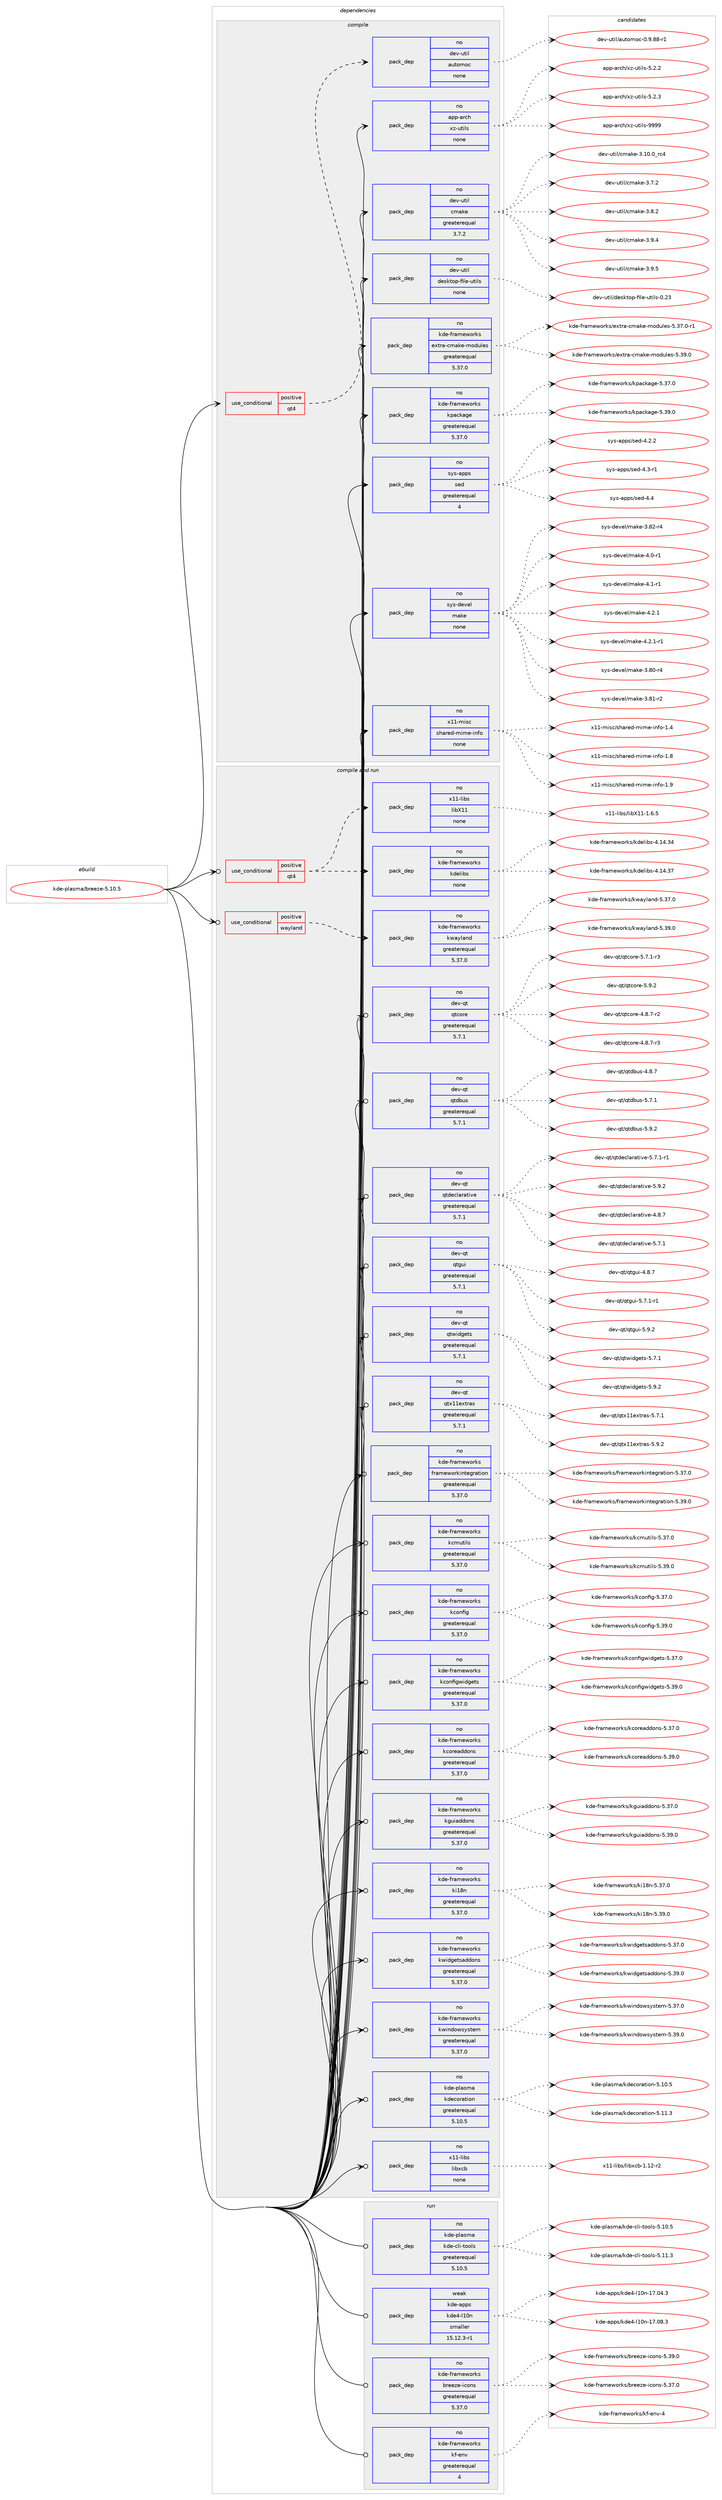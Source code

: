 digraph prolog {

# *************
# Graph options
# *************

newrank=true;
concentrate=true;
compound=true;
graph [rankdir=LR,fontname=Helvetica,fontsize=10,ranksep=1.5];#, ranksep=2.5, nodesep=0.2];
edge  [arrowhead=vee];
node  [fontname=Helvetica,fontsize=10];

# **********
# The ebuild
# **********

subgraph cluster_leftcol {
color=gray;
rank=same;
label=<<i>ebuild</i>>;
id [label="kde-plasma/breeze-5.10.5", color=red, width=4, href="../kde-plasma/breeze-5.10.5.svg"];
}

# ****************
# The dependencies
# ****************

subgraph cluster_midcol {
color=gray;
label=<<i>dependencies</i>>;
subgraph cluster_compile {
fillcolor="#eeeeee";
style=filled;
label=<<i>compile</i>>;
subgraph cond84422 {
dependency335679 [label=<<TABLE BORDER="0" CELLBORDER="1" CELLSPACING="0" CELLPADDING="4"><TR><TD ROWSPAN="3" CELLPADDING="10">use_conditional</TD></TR><TR><TD>positive</TD></TR><TR><TD>qt4</TD></TR></TABLE>>, shape=none, color=red];
subgraph pack246234 {
dependency335680 [label=<<TABLE BORDER="0" CELLBORDER="1" CELLSPACING="0" CELLPADDING="4" WIDTH="220"><TR><TD ROWSPAN="6" CELLPADDING="30">pack_dep</TD></TR><TR><TD WIDTH="110">no</TD></TR><TR><TD>dev-util</TD></TR><TR><TD>automoc</TD></TR><TR><TD>none</TD></TR><TR><TD></TD></TR></TABLE>>, shape=none, color=blue];
}
dependency335679:e -> dependency335680:w [weight=20,style="dashed",arrowhead="vee"];
}
id:e -> dependency335679:w [weight=20,style="solid",arrowhead="vee"];
subgraph pack246235 {
dependency335681 [label=<<TABLE BORDER="0" CELLBORDER="1" CELLSPACING="0" CELLPADDING="4" WIDTH="220"><TR><TD ROWSPAN="6" CELLPADDING="30">pack_dep</TD></TR><TR><TD WIDTH="110">no</TD></TR><TR><TD>app-arch</TD></TR><TR><TD>xz-utils</TD></TR><TR><TD>none</TD></TR><TR><TD></TD></TR></TABLE>>, shape=none, color=blue];
}
id:e -> dependency335681:w [weight=20,style="solid",arrowhead="vee"];
subgraph pack246236 {
dependency335682 [label=<<TABLE BORDER="0" CELLBORDER="1" CELLSPACING="0" CELLPADDING="4" WIDTH="220"><TR><TD ROWSPAN="6" CELLPADDING="30">pack_dep</TD></TR><TR><TD WIDTH="110">no</TD></TR><TR><TD>dev-util</TD></TR><TR><TD>cmake</TD></TR><TR><TD>greaterequal</TD></TR><TR><TD>3.7.2</TD></TR></TABLE>>, shape=none, color=blue];
}
id:e -> dependency335682:w [weight=20,style="solid",arrowhead="vee"];
subgraph pack246237 {
dependency335683 [label=<<TABLE BORDER="0" CELLBORDER="1" CELLSPACING="0" CELLPADDING="4" WIDTH="220"><TR><TD ROWSPAN="6" CELLPADDING="30">pack_dep</TD></TR><TR><TD WIDTH="110">no</TD></TR><TR><TD>dev-util</TD></TR><TR><TD>desktop-file-utils</TD></TR><TR><TD>none</TD></TR><TR><TD></TD></TR></TABLE>>, shape=none, color=blue];
}
id:e -> dependency335683:w [weight=20,style="solid",arrowhead="vee"];
subgraph pack246238 {
dependency335684 [label=<<TABLE BORDER="0" CELLBORDER="1" CELLSPACING="0" CELLPADDING="4" WIDTH="220"><TR><TD ROWSPAN="6" CELLPADDING="30">pack_dep</TD></TR><TR><TD WIDTH="110">no</TD></TR><TR><TD>kde-frameworks</TD></TR><TR><TD>extra-cmake-modules</TD></TR><TR><TD>greaterequal</TD></TR><TR><TD>5.37.0</TD></TR></TABLE>>, shape=none, color=blue];
}
id:e -> dependency335684:w [weight=20,style="solid",arrowhead="vee"];
subgraph pack246239 {
dependency335685 [label=<<TABLE BORDER="0" CELLBORDER="1" CELLSPACING="0" CELLPADDING="4" WIDTH="220"><TR><TD ROWSPAN="6" CELLPADDING="30">pack_dep</TD></TR><TR><TD WIDTH="110">no</TD></TR><TR><TD>kde-frameworks</TD></TR><TR><TD>kpackage</TD></TR><TR><TD>greaterequal</TD></TR><TR><TD>5.37.0</TD></TR></TABLE>>, shape=none, color=blue];
}
id:e -> dependency335685:w [weight=20,style="solid",arrowhead="vee"];
subgraph pack246240 {
dependency335686 [label=<<TABLE BORDER="0" CELLBORDER="1" CELLSPACING="0" CELLPADDING="4" WIDTH="220"><TR><TD ROWSPAN="6" CELLPADDING="30">pack_dep</TD></TR><TR><TD WIDTH="110">no</TD></TR><TR><TD>sys-apps</TD></TR><TR><TD>sed</TD></TR><TR><TD>greaterequal</TD></TR><TR><TD>4</TD></TR></TABLE>>, shape=none, color=blue];
}
id:e -> dependency335686:w [weight=20,style="solid",arrowhead="vee"];
subgraph pack246241 {
dependency335687 [label=<<TABLE BORDER="0" CELLBORDER="1" CELLSPACING="0" CELLPADDING="4" WIDTH="220"><TR><TD ROWSPAN="6" CELLPADDING="30">pack_dep</TD></TR><TR><TD WIDTH="110">no</TD></TR><TR><TD>sys-devel</TD></TR><TR><TD>make</TD></TR><TR><TD>none</TD></TR><TR><TD></TD></TR></TABLE>>, shape=none, color=blue];
}
id:e -> dependency335687:w [weight=20,style="solid",arrowhead="vee"];
subgraph pack246242 {
dependency335688 [label=<<TABLE BORDER="0" CELLBORDER="1" CELLSPACING="0" CELLPADDING="4" WIDTH="220"><TR><TD ROWSPAN="6" CELLPADDING="30">pack_dep</TD></TR><TR><TD WIDTH="110">no</TD></TR><TR><TD>x11-misc</TD></TR><TR><TD>shared-mime-info</TD></TR><TR><TD>none</TD></TR><TR><TD></TD></TR></TABLE>>, shape=none, color=blue];
}
id:e -> dependency335688:w [weight=20,style="solid",arrowhead="vee"];
}
subgraph cluster_compileandrun {
fillcolor="#eeeeee";
style=filled;
label=<<i>compile and run</i>>;
subgraph cond84423 {
dependency335689 [label=<<TABLE BORDER="0" CELLBORDER="1" CELLSPACING="0" CELLPADDING="4"><TR><TD ROWSPAN="3" CELLPADDING="10">use_conditional</TD></TR><TR><TD>positive</TD></TR><TR><TD>qt4</TD></TR></TABLE>>, shape=none, color=red];
subgraph pack246243 {
dependency335690 [label=<<TABLE BORDER="0" CELLBORDER="1" CELLSPACING="0" CELLPADDING="4" WIDTH="220"><TR><TD ROWSPAN="6" CELLPADDING="30">pack_dep</TD></TR><TR><TD WIDTH="110">no</TD></TR><TR><TD>kde-frameworks</TD></TR><TR><TD>kdelibs</TD></TR><TR><TD>none</TD></TR><TR><TD></TD></TR></TABLE>>, shape=none, color=blue];
}
dependency335689:e -> dependency335690:w [weight=20,style="dashed",arrowhead="vee"];
subgraph pack246244 {
dependency335691 [label=<<TABLE BORDER="0" CELLBORDER="1" CELLSPACING="0" CELLPADDING="4" WIDTH="220"><TR><TD ROWSPAN="6" CELLPADDING="30">pack_dep</TD></TR><TR><TD WIDTH="110">no</TD></TR><TR><TD>x11-libs</TD></TR><TR><TD>libX11</TD></TR><TR><TD>none</TD></TR><TR><TD></TD></TR></TABLE>>, shape=none, color=blue];
}
dependency335689:e -> dependency335691:w [weight=20,style="dashed",arrowhead="vee"];
}
id:e -> dependency335689:w [weight=20,style="solid",arrowhead="odotvee"];
subgraph cond84424 {
dependency335692 [label=<<TABLE BORDER="0" CELLBORDER="1" CELLSPACING="0" CELLPADDING="4"><TR><TD ROWSPAN="3" CELLPADDING="10">use_conditional</TD></TR><TR><TD>positive</TD></TR><TR><TD>wayland</TD></TR></TABLE>>, shape=none, color=red];
subgraph pack246245 {
dependency335693 [label=<<TABLE BORDER="0" CELLBORDER="1" CELLSPACING="0" CELLPADDING="4" WIDTH="220"><TR><TD ROWSPAN="6" CELLPADDING="30">pack_dep</TD></TR><TR><TD WIDTH="110">no</TD></TR><TR><TD>kde-frameworks</TD></TR><TR><TD>kwayland</TD></TR><TR><TD>greaterequal</TD></TR><TR><TD>5.37.0</TD></TR></TABLE>>, shape=none, color=blue];
}
dependency335692:e -> dependency335693:w [weight=20,style="dashed",arrowhead="vee"];
}
id:e -> dependency335692:w [weight=20,style="solid",arrowhead="odotvee"];
subgraph pack246246 {
dependency335694 [label=<<TABLE BORDER="0" CELLBORDER="1" CELLSPACING="0" CELLPADDING="4" WIDTH="220"><TR><TD ROWSPAN="6" CELLPADDING="30">pack_dep</TD></TR><TR><TD WIDTH="110">no</TD></TR><TR><TD>dev-qt</TD></TR><TR><TD>qtcore</TD></TR><TR><TD>greaterequal</TD></TR><TR><TD>5.7.1</TD></TR></TABLE>>, shape=none, color=blue];
}
id:e -> dependency335694:w [weight=20,style="solid",arrowhead="odotvee"];
subgraph pack246247 {
dependency335695 [label=<<TABLE BORDER="0" CELLBORDER="1" CELLSPACING="0" CELLPADDING="4" WIDTH="220"><TR><TD ROWSPAN="6" CELLPADDING="30">pack_dep</TD></TR><TR><TD WIDTH="110">no</TD></TR><TR><TD>dev-qt</TD></TR><TR><TD>qtdbus</TD></TR><TR><TD>greaterequal</TD></TR><TR><TD>5.7.1</TD></TR></TABLE>>, shape=none, color=blue];
}
id:e -> dependency335695:w [weight=20,style="solid",arrowhead="odotvee"];
subgraph pack246248 {
dependency335696 [label=<<TABLE BORDER="0" CELLBORDER="1" CELLSPACING="0" CELLPADDING="4" WIDTH="220"><TR><TD ROWSPAN="6" CELLPADDING="30">pack_dep</TD></TR><TR><TD WIDTH="110">no</TD></TR><TR><TD>dev-qt</TD></TR><TR><TD>qtdeclarative</TD></TR><TR><TD>greaterequal</TD></TR><TR><TD>5.7.1</TD></TR></TABLE>>, shape=none, color=blue];
}
id:e -> dependency335696:w [weight=20,style="solid",arrowhead="odotvee"];
subgraph pack246249 {
dependency335697 [label=<<TABLE BORDER="0" CELLBORDER="1" CELLSPACING="0" CELLPADDING="4" WIDTH="220"><TR><TD ROWSPAN="6" CELLPADDING="30">pack_dep</TD></TR><TR><TD WIDTH="110">no</TD></TR><TR><TD>dev-qt</TD></TR><TR><TD>qtgui</TD></TR><TR><TD>greaterequal</TD></TR><TR><TD>5.7.1</TD></TR></TABLE>>, shape=none, color=blue];
}
id:e -> dependency335697:w [weight=20,style="solid",arrowhead="odotvee"];
subgraph pack246250 {
dependency335698 [label=<<TABLE BORDER="0" CELLBORDER="1" CELLSPACING="0" CELLPADDING="4" WIDTH="220"><TR><TD ROWSPAN="6" CELLPADDING="30">pack_dep</TD></TR><TR><TD WIDTH="110">no</TD></TR><TR><TD>dev-qt</TD></TR><TR><TD>qtwidgets</TD></TR><TR><TD>greaterequal</TD></TR><TR><TD>5.7.1</TD></TR></TABLE>>, shape=none, color=blue];
}
id:e -> dependency335698:w [weight=20,style="solid",arrowhead="odotvee"];
subgraph pack246251 {
dependency335699 [label=<<TABLE BORDER="0" CELLBORDER="1" CELLSPACING="0" CELLPADDING="4" WIDTH="220"><TR><TD ROWSPAN="6" CELLPADDING="30">pack_dep</TD></TR><TR><TD WIDTH="110">no</TD></TR><TR><TD>dev-qt</TD></TR><TR><TD>qtx11extras</TD></TR><TR><TD>greaterequal</TD></TR><TR><TD>5.7.1</TD></TR></TABLE>>, shape=none, color=blue];
}
id:e -> dependency335699:w [weight=20,style="solid",arrowhead="odotvee"];
subgraph pack246252 {
dependency335700 [label=<<TABLE BORDER="0" CELLBORDER="1" CELLSPACING="0" CELLPADDING="4" WIDTH="220"><TR><TD ROWSPAN="6" CELLPADDING="30">pack_dep</TD></TR><TR><TD WIDTH="110">no</TD></TR><TR><TD>kde-frameworks</TD></TR><TR><TD>frameworkintegration</TD></TR><TR><TD>greaterequal</TD></TR><TR><TD>5.37.0</TD></TR></TABLE>>, shape=none, color=blue];
}
id:e -> dependency335700:w [weight=20,style="solid",arrowhead="odotvee"];
subgraph pack246253 {
dependency335701 [label=<<TABLE BORDER="0" CELLBORDER="1" CELLSPACING="0" CELLPADDING="4" WIDTH="220"><TR><TD ROWSPAN="6" CELLPADDING="30">pack_dep</TD></TR><TR><TD WIDTH="110">no</TD></TR><TR><TD>kde-frameworks</TD></TR><TR><TD>kcmutils</TD></TR><TR><TD>greaterequal</TD></TR><TR><TD>5.37.0</TD></TR></TABLE>>, shape=none, color=blue];
}
id:e -> dependency335701:w [weight=20,style="solid",arrowhead="odotvee"];
subgraph pack246254 {
dependency335702 [label=<<TABLE BORDER="0" CELLBORDER="1" CELLSPACING="0" CELLPADDING="4" WIDTH="220"><TR><TD ROWSPAN="6" CELLPADDING="30">pack_dep</TD></TR><TR><TD WIDTH="110">no</TD></TR><TR><TD>kde-frameworks</TD></TR><TR><TD>kconfig</TD></TR><TR><TD>greaterequal</TD></TR><TR><TD>5.37.0</TD></TR></TABLE>>, shape=none, color=blue];
}
id:e -> dependency335702:w [weight=20,style="solid",arrowhead="odotvee"];
subgraph pack246255 {
dependency335703 [label=<<TABLE BORDER="0" CELLBORDER="1" CELLSPACING="0" CELLPADDING="4" WIDTH="220"><TR><TD ROWSPAN="6" CELLPADDING="30">pack_dep</TD></TR><TR><TD WIDTH="110">no</TD></TR><TR><TD>kde-frameworks</TD></TR><TR><TD>kconfigwidgets</TD></TR><TR><TD>greaterequal</TD></TR><TR><TD>5.37.0</TD></TR></TABLE>>, shape=none, color=blue];
}
id:e -> dependency335703:w [weight=20,style="solid",arrowhead="odotvee"];
subgraph pack246256 {
dependency335704 [label=<<TABLE BORDER="0" CELLBORDER="1" CELLSPACING="0" CELLPADDING="4" WIDTH="220"><TR><TD ROWSPAN="6" CELLPADDING="30">pack_dep</TD></TR><TR><TD WIDTH="110">no</TD></TR><TR><TD>kde-frameworks</TD></TR><TR><TD>kcoreaddons</TD></TR><TR><TD>greaterequal</TD></TR><TR><TD>5.37.0</TD></TR></TABLE>>, shape=none, color=blue];
}
id:e -> dependency335704:w [weight=20,style="solid",arrowhead="odotvee"];
subgraph pack246257 {
dependency335705 [label=<<TABLE BORDER="0" CELLBORDER="1" CELLSPACING="0" CELLPADDING="4" WIDTH="220"><TR><TD ROWSPAN="6" CELLPADDING="30">pack_dep</TD></TR><TR><TD WIDTH="110">no</TD></TR><TR><TD>kde-frameworks</TD></TR><TR><TD>kguiaddons</TD></TR><TR><TD>greaterequal</TD></TR><TR><TD>5.37.0</TD></TR></TABLE>>, shape=none, color=blue];
}
id:e -> dependency335705:w [weight=20,style="solid",arrowhead="odotvee"];
subgraph pack246258 {
dependency335706 [label=<<TABLE BORDER="0" CELLBORDER="1" CELLSPACING="0" CELLPADDING="4" WIDTH="220"><TR><TD ROWSPAN="6" CELLPADDING="30">pack_dep</TD></TR><TR><TD WIDTH="110">no</TD></TR><TR><TD>kde-frameworks</TD></TR><TR><TD>ki18n</TD></TR><TR><TD>greaterequal</TD></TR><TR><TD>5.37.0</TD></TR></TABLE>>, shape=none, color=blue];
}
id:e -> dependency335706:w [weight=20,style="solid",arrowhead="odotvee"];
subgraph pack246259 {
dependency335707 [label=<<TABLE BORDER="0" CELLBORDER="1" CELLSPACING="0" CELLPADDING="4" WIDTH="220"><TR><TD ROWSPAN="6" CELLPADDING="30">pack_dep</TD></TR><TR><TD WIDTH="110">no</TD></TR><TR><TD>kde-frameworks</TD></TR><TR><TD>kwidgetsaddons</TD></TR><TR><TD>greaterequal</TD></TR><TR><TD>5.37.0</TD></TR></TABLE>>, shape=none, color=blue];
}
id:e -> dependency335707:w [weight=20,style="solid",arrowhead="odotvee"];
subgraph pack246260 {
dependency335708 [label=<<TABLE BORDER="0" CELLBORDER="1" CELLSPACING="0" CELLPADDING="4" WIDTH="220"><TR><TD ROWSPAN="6" CELLPADDING="30">pack_dep</TD></TR><TR><TD WIDTH="110">no</TD></TR><TR><TD>kde-frameworks</TD></TR><TR><TD>kwindowsystem</TD></TR><TR><TD>greaterequal</TD></TR><TR><TD>5.37.0</TD></TR></TABLE>>, shape=none, color=blue];
}
id:e -> dependency335708:w [weight=20,style="solid",arrowhead="odotvee"];
subgraph pack246261 {
dependency335709 [label=<<TABLE BORDER="0" CELLBORDER="1" CELLSPACING="0" CELLPADDING="4" WIDTH="220"><TR><TD ROWSPAN="6" CELLPADDING="30">pack_dep</TD></TR><TR><TD WIDTH="110">no</TD></TR><TR><TD>kde-plasma</TD></TR><TR><TD>kdecoration</TD></TR><TR><TD>greaterequal</TD></TR><TR><TD>5.10.5</TD></TR></TABLE>>, shape=none, color=blue];
}
id:e -> dependency335709:w [weight=20,style="solid",arrowhead="odotvee"];
subgraph pack246262 {
dependency335710 [label=<<TABLE BORDER="0" CELLBORDER="1" CELLSPACING="0" CELLPADDING="4" WIDTH="220"><TR><TD ROWSPAN="6" CELLPADDING="30">pack_dep</TD></TR><TR><TD WIDTH="110">no</TD></TR><TR><TD>x11-libs</TD></TR><TR><TD>libxcb</TD></TR><TR><TD>none</TD></TR><TR><TD></TD></TR></TABLE>>, shape=none, color=blue];
}
id:e -> dependency335710:w [weight=20,style="solid",arrowhead="odotvee"];
}
subgraph cluster_run {
fillcolor="#eeeeee";
style=filled;
label=<<i>run</i>>;
subgraph pack246263 {
dependency335711 [label=<<TABLE BORDER="0" CELLBORDER="1" CELLSPACING="0" CELLPADDING="4" WIDTH="220"><TR><TD ROWSPAN="6" CELLPADDING="30">pack_dep</TD></TR><TR><TD WIDTH="110">no</TD></TR><TR><TD>kde-frameworks</TD></TR><TR><TD>breeze-icons</TD></TR><TR><TD>greaterequal</TD></TR><TR><TD>5.37.0</TD></TR></TABLE>>, shape=none, color=blue];
}
id:e -> dependency335711:w [weight=20,style="solid",arrowhead="odot"];
subgraph pack246264 {
dependency335712 [label=<<TABLE BORDER="0" CELLBORDER="1" CELLSPACING="0" CELLPADDING="4" WIDTH="220"><TR><TD ROWSPAN="6" CELLPADDING="30">pack_dep</TD></TR><TR><TD WIDTH="110">no</TD></TR><TR><TD>kde-frameworks</TD></TR><TR><TD>kf-env</TD></TR><TR><TD>greaterequal</TD></TR><TR><TD>4</TD></TR></TABLE>>, shape=none, color=blue];
}
id:e -> dependency335712:w [weight=20,style="solid",arrowhead="odot"];
subgraph pack246265 {
dependency335713 [label=<<TABLE BORDER="0" CELLBORDER="1" CELLSPACING="0" CELLPADDING="4" WIDTH="220"><TR><TD ROWSPAN="6" CELLPADDING="30">pack_dep</TD></TR><TR><TD WIDTH="110">no</TD></TR><TR><TD>kde-plasma</TD></TR><TR><TD>kde-cli-tools</TD></TR><TR><TD>greaterequal</TD></TR><TR><TD>5.10.5</TD></TR></TABLE>>, shape=none, color=blue];
}
id:e -> dependency335713:w [weight=20,style="solid",arrowhead="odot"];
subgraph pack246266 {
dependency335714 [label=<<TABLE BORDER="0" CELLBORDER="1" CELLSPACING="0" CELLPADDING="4" WIDTH="220"><TR><TD ROWSPAN="6" CELLPADDING="30">pack_dep</TD></TR><TR><TD WIDTH="110">weak</TD></TR><TR><TD>kde-apps</TD></TR><TR><TD>kde4-l10n</TD></TR><TR><TD>smaller</TD></TR><TR><TD>15.12.3-r1</TD></TR></TABLE>>, shape=none, color=blue];
}
id:e -> dependency335714:w [weight=20,style="solid",arrowhead="odot"];
}
}

# **************
# The candidates
# **************

subgraph cluster_choices {
rank=same;
color=gray;
label=<<i>candidates</i>>;

subgraph choice246234 {
color=black;
nodesep=1;
choice10010111845117116105108479711711611110911199454846574656564511449 [label="dev-util/automoc-0.9.88-r1", color=red, width=4,href="../dev-util/automoc-0.9.88-r1.svg"];
dependency335680:e -> choice10010111845117116105108479711711611110911199454846574656564511449:w [style=dotted,weight="100"];
}
subgraph choice246235 {
color=black;
nodesep=1;
choice971121124597114991044712012245117116105108115455346504650 [label="app-arch/xz-utils-5.2.2", color=red, width=4,href="../app-arch/xz-utils-5.2.2.svg"];
choice971121124597114991044712012245117116105108115455346504651 [label="app-arch/xz-utils-5.2.3", color=red, width=4,href="../app-arch/xz-utils-5.2.3.svg"];
choice9711211245971149910447120122451171161051081154557575757 [label="app-arch/xz-utils-9999", color=red, width=4,href="../app-arch/xz-utils-9999.svg"];
dependency335681:e -> choice971121124597114991044712012245117116105108115455346504650:w [style=dotted,weight="100"];
dependency335681:e -> choice971121124597114991044712012245117116105108115455346504651:w [style=dotted,weight="100"];
dependency335681:e -> choice9711211245971149910447120122451171161051081154557575757:w [style=dotted,weight="100"];
}
subgraph choice246236 {
color=black;
nodesep=1;
choice1001011184511711610510847991099710710145514649484648951149952 [label="dev-util/cmake-3.10.0_rc4", color=red, width=4,href="../dev-util/cmake-3.10.0_rc4.svg"];
choice10010111845117116105108479910997107101455146554650 [label="dev-util/cmake-3.7.2", color=red, width=4,href="../dev-util/cmake-3.7.2.svg"];
choice10010111845117116105108479910997107101455146564650 [label="dev-util/cmake-3.8.2", color=red, width=4,href="../dev-util/cmake-3.8.2.svg"];
choice10010111845117116105108479910997107101455146574652 [label="dev-util/cmake-3.9.4", color=red, width=4,href="../dev-util/cmake-3.9.4.svg"];
choice10010111845117116105108479910997107101455146574653 [label="dev-util/cmake-3.9.5", color=red, width=4,href="../dev-util/cmake-3.9.5.svg"];
dependency335682:e -> choice1001011184511711610510847991099710710145514649484648951149952:w [style=dotted,weight="100"];
dependency335682:e -> choice10010111845117116105108479910997107101455146554650:w [style=dotted,weight="100"];
dependency335682:e -> choice10010111845117116105108479910997107101455146564650:w [style=dotted,weight="100"];
dependency335682:e -> choice10010111845117116105108479910997107101455146574652:w [style=dotted,weight="100"];
dependency335682:e -> choice10010111845117116105108479910997107101455146574653:w [style=dotted,weight="100"];
}
subgraph choice246237 {
color=black;
nodesep=1;
choice100101118451171161051084710010111510711611111245102105108101451171161051081154548465051 [label="dev-util/desktop-file-utils-0.23", color=red, width=4,href="../dev-util/desktop-file-utils-0.23.svg"];
dependency335683:e -> choice100101118451171161051084710010111510711611111245102105108101451171161051081154548465051:w [style=dotted,weight="100"];
}
subgraph choice246238 {
color=black;
nodesep=1;
choice1071001014510211497109101119111114107115471011201161149745991099710710145109111100117108101115455346515546484511449 [label="kde-frameworks/extra-cmake-modules-5.37.0-r1", color=red, width=4,href="../kde-frameworks/extra-cmake-modules-5.37.0-r1.svg"];
choice107100101451021149710910111911111410711547101120116114974599109971071014510911110011710810111545534651574648 [label="kde-frameworks/extra-cmake-modules-5.39.0", color=red, width=4,href="../kde-frameworks/extra-cmake-modules-5.39.0.svg"];
dependency335684:e -> choice1071001014510211497109101119111114107115471011201161149745991099710710145109111100117108101115455346515546484511449:w [style=dotted,weight="100"];
dependency335684:e -> choice107100101451021149710910111911111410711547101120116114974599109971071014510911110011710810111545534651574648:w [style=dotted,weight="100"];
}
subgraph choice246239 {
color=black;
nodesep=1;
choice10710010145102114971091011191111141071154710711297991079710310145534651554648 [label="kde-frameworks/kpackage-5.37.0", color=red, width=4,href="../kde-frameworks/kpackage-5.37.0.svg"];
choice10710010145102114971091011191111141071154710711297991079710310145534651574648 [label="kde-frameworks/kpackage-5.39.0", color=red, width=4,href="../kde-frameworks/kpackage-5.39.0.svg"];
dependency335685:e -> choice10710010145102114971091011191111141071154710711297991079710310145534651554648:w [style=dotted,weight="100"];
dependency335685:e -> choice10710010145102114971091011191111141071154710711297991079710310145534651574648:w [style=dotted,weight="100"];
}
subgraph choice246240 {
color=black;
nodesep=1;
choice115121115459711211211547115101100455246504650 [label="sys-apps/sed-4.2.2", color=red, width=4,href="../sys-apps/sed-4.2.2.svg"];
choice115121115459711211211547115101100455246514511449 [label="sys-apps/sed-4.3-r1", color=red, width=4,href="../sys-apps/sed-4.3-r1.svg"];
choice11512111545971121121154711510110045524652 [label="sys-apps/sed-4.4", color=red, width=4,href="../sys-apps/sed-4.4.svg"];
dependency335686:e -> choice115121115459711211211547115101100455246504650:w [style=dotted,weight="100"];
dependency335686:e -> choice115121115459711211211547115101100455246514511449:w [style=dotted,weight="100"];
dependency335686:e -> choice11512111545971121121154711510110045524652:w [style=dotted,weight="100"];
}
subgraph choice246241 {
color=black;
nodesep=1;
choice11512111545100101118101108471099710710145514656484511452 [label="sys-devel/make-3.80-r4", color=red, width=4,href="../sys-devel/make-3.80-r4.svg"];
choice11512111545100101118101108471099710710145514656494511450 [label="sys-devel/make-3.81-r2", color=red, width=4,href="../sys-devel/make-3.81-r2.svg"];
choice11512111545100101118101108471099710710145514656504511452 [label="sys-devel/make-3.82-r4", color=red, width=4,href="../sys-devel/make-3.82-r4.svg"];
choice115121115451001011181011084710997107101455246484511449 [label="sys-devel/make-4.0-r1", color=red, width=4,href="../sys-devel/make-4.0-r1.svg"];
choice115121115451001011181011084710997107101455246494511449 [label="sys-devel/make-4.1-r1", color=red, width=4,href="../sys-devel/make-4.1-r1.svg"];
choice115121115451001011181011084710997107101455246504649 [label="sys-devel/make-4.2.1", color=red, width=4,href="../sys-devel/make-4.2.1.svg"];
choice1151211154510010111810110847109971071014552465046494511449 [label="sys-devel/make-4.2.1-r1", color=red, width=4,href="../sys-devel/make-4.2.1-r1.svg"];
dependency335687:e -> choice11512111545100101118101108471099710710145514656484511452:w [style=dotted,weight="100"];
dependency335687:e -> choice11512111545100101118101108471099710710145514656494511450:w [style=dotted,weight="100"];
dependency335687:e -> choice11512111545100101118101108471099710710145514656504511452:w [style=dotted,weight="100"];
dependency335687:e -> choice115121115451001011181011084710997107101455246484511449:w [style=dotted,weight="100"];
dependency335687:e -> choice115121115451001011181011084710997107101455246494511449:w [style=dotted,weight="100"];
dependency335687:e -> choice115121115451001011181011084710997107101455246504649:w [style=dotted,weight="100"];
dependency335687:e -> choice1151211154510010111810110847109971071014552465046494511449:w [style=dotted,weight="100"];
}
subgraph choice246242 {
color=black;
nodesep=1;
choice120494945109105115994711510497114101100451091051091014510511010211145494652 [label="x11-misc/shared-mime-info-1.4", color=red, width=4,href="../x11-misc/shared-mime-info-1.4.svg"];
choice120494945109105115994711510497114101100451091051091014510511010211145494656 [label="x11-misc/shared-mime-info-1.8", color=red, width=4,href="../x11-misc/shared-mime-info-1.8.svg"];
choice120494945109105115994711510497114101100451091051091014510511010211145494657 [label="x11-misc/shared-mime-info-1.9", color=red, width=4,href="../x11-misc/shared-mime-info-1.9.svg"];
dependency335688:e -> choice120494945109105115994711510497114101100451091051091014510511010211145494652:w [style=dotted,weight="100"];
dependency335688:e -> choice120494945109105115994711510497114101100451091051091014510511010211145494656:w [style=dotted,weight="100"];
dependency335688:e -> choice120494945109105115994711510497114101100451091051091014510511010211145494657:w [style=dotted,weight="100"];
}
subgraph choice246243 {
color=black;
nodesep=1;
choice107100101451021149710910111911111410711547107100101108105981154552464952465152 [label="kde-frameworks/kdelibs-4.14.34", color=red, width=4,href="../kde-frameworks/kdelibs-4.14.34.svg"];
choice107100101451021149710910111911111410711547107100101108105981154552464952465155 [label="kde-frameworks/kdelibs-4.14.37", color=red, width=4,href="../kde-frameworks/kdelibs-4.14.37.svg"];
dependency335690:e -> choice107100101451021149710910111911111410711547107100101108105981154552464952465152:w [style=dotted,weight="100"];
dependency335690:e -> choice107100101451021149710910111911111410711547107100101108105981154552464952465155:w [style=dotted,weight="100"];
}
subgraph choice246244 {
color=black;
nodesep=1;
choice120494945108105981154710810598884949454946544653 [label="x11-libs/libX11-1.6.5", color=red, width=4,href="../x11-libs/libX11-1.6.5.svg"];
dependency335691:e -> choice120494945108105981154710810598884949454946544653:w [style=dotted,weight="100"];
}
subgraph choice246245 {
color=black;
nodesep=1;
choice107100101451021149710910111911111410711547107119971211089711010045534651554648 [label="kde-frameworks/kwayland-5.37.0", color=red, width=4,href="../kde-frameworks/kwayland-5.37.0.svg"];
choice107100101451021149710910111911111410711547107119971211089711010045534651574648 [label="kde-frameworks/kwayland-5.39.0", color=red, width=4,href="../kde-frameworks/kwayland-5.39.0.svg"];
dependency335693:e -> choice107100101451021149710910111911111410711547107119971211089711010045534651554648:w [style=dotted,weight="100"];
dependency335693:e -> choice107100101451021149710910111911111410711547107119971211089711010045534651574648:w [style=dotted,weight="100"];
}
subgraph choice246246 {
color=black;
nodesep=1;
choice1001011184511311647113116991111141014552465646554511450 [label="dev-qt/qtcore-4.8.7-r2", color=red, width=4,href="../dev-qt/qtcore-4.8.7-r2.svg"];
choice1001011184511311647113116991111141014552465646554511451 [label="dev-qt/qtcore-4.8.7-r3", color=red, width=4,href="../dev-qt/qtcore-4.8.7-r3.svg"];
choice1001011184511311647113116991111141014553465546494511451 [label="dev-qt/qtcore-5.7.1-r3", color=red, width=4,href="../dev-qt/qtcore-5.7.1-r3.svg"];
choice100101118451131164711311699111114101455346574650 [label="dev-qt/qtcore-5.9.2", color=red, width=4,href="../dev-qt/qtcore-5.9.2.svg"];
dependency335694:e -> choice1001011184511311647113116991111141014552465646554511450:w [style=dotted,weight="100"];
dependency335694:e -> choice1001011184511311647113116991111141014552465646554511451:w [style=dotted,weight="100"];
dependency335694:e -> choice1001011184511311647113116991111141014553465546494511451:w [style=dotted,weight="100"];
dependency335694:e -> choice100101118451131164711311699111114101455346574650:w [style=dotted,weight="100"];
}
subgraph choice246247 {
color=black;
nodesep=1;
choice100101118451131164711311610098117115455246564655 [label="dev-qt/qtdbus-4.8.7", color=red, width=4,href="../dev-qt/qtdbus-4.8.7.svg"];
choice100101118451131164711311610098117115455346554649 [label="dev-qt/qtdbus-5.7.1", color=red, width=4,href="../dev-qt/qtdbus-5.7.1.svg"];
choice100101118451131164711311610098117115455346574650 [label="dev-qt/qtdbus-5.9.2", color=red, width=4,href="../dev-qt/qtdbus-5.9.2.svg"];
dependency335695:e -> choice100101118451131164711311610098117115455246564655:w [style=dotted,weight="100"];
dependency335695:e -> choice100101118451131164711311610098117115455346554649:w [style=dotted,weight="100"];
dependency335695:e -> choice100101118451131164711311610098117115455346574650:w [style=dotted,weight="100"];
}
subgraph choice246248 {
color=black;
nodesep=1;
choice1001011184511311647113116100101991089711497116105118101455246564655 [label="dev-qt/qtdeclarative-4.8.7", color=red, width=4,href="../dev-qt/qtdeclarative-4.8.7.svg"];
choice1001011184511311647113116100101991089711497116105118101455346554649 [label="dev-qt/qtdeclarative-5.7.1", color=red, width=4,href="../dev-qt/qtdeclarative-5.7.1.svg"];
choice10010111845113116471131161001019910897114971161051181014553465546494511449 [label="dev-qt/qtdeclarative-5.7.1-r1", color=red, width=4,href="../dev-qt/qtdeclarative-5.7.1-r1.svg"];
choice1001011184511311647113116100101991089711497116105118101455346574650 [label="dev-qt/qtdeclarative-5.9.2", color=red, width=4,href="../dev-qt/qtdeclarative-5.9.2.svg"];
dependency335696:e -> choice1001011184511311647113116100101991089711497116105118101455246564655:w [style=dotted,weight="100"];
dependency335696:e -> choice1001011184511311647113116100101991089711497116105118101455346554649:w [style=dotted,weight="100"];
dependency335696:e -> choice10010111845113116471131161001019910897114971161051181014553465546494511449:w [style=dotted,weight="100"];
dependency335696:e -> choice1001011184511311647113116100101991089711497116105118101455346574650:w [style=dotted,weight="100"];
}
subgraph choice246249 {
color=black;
nodesep=1;
choice1001011184511311647113116103117105455246564655 [label="dev-qt/qtgui-4.8.7", color=red, width=4,href="../dev-qt/qtgui-4.8.7.svg"];
choice10010111845113116471131161031171054553465546494511449 [label="dev-qt/qtgui-5.7.1-r1", color=red, width=4,href="../dev-qt/qtgui-5.7.1-r1.svg"];
choice1001011184511311647113116103117105455346574650 [label="dev-qt/qtgui-5.9.2", color=red, width=4,href="../dev-qt/qtgui-5.9.2.svg"];
dependency335697:e -> choice1001011184511311647113116103117105455246564655:w [style=dotted,weight="100"];
dependency335697:e -> choice10010111845113116471131161031171054553465546494511449:w [style=dotted,weight="100"];
dependency335697:e -> choice1001011184511311647113116103117105455346574650:w [style=dotted,weight="100"];
}
subgraph choice246250 {
color=black;
nodesep=1;
choice1001011184511311647113116119105100103101116115455346554649 [label="dev-qt/qtwidgets-5.7.1", color=red, width=4,href="../dev-qt/qtwidgets-5.7.1.svg"];
choice1001011184511311647113116119105100103101116115455346574650 [label="dev-qt/qtwidgets-5.9.2", color=red, width=4,href="../dev-qt/qtwidgets-5.9.2.svg"];
dependency335698:e -> choice1001011184511311647113116119105100103101116115455346554649:w [style=dotted,weight="100"];
dependency335698:e -> choice1001011184511311647113116119105100103101116115455346574650:w [style=dotted,weight="100"];
}
subgraph choice246251 {
color=black;
nodesep=1;
choice1001011184511311647113116120494910112011611497115455346554649 [label="dev-qt/qtx11extras-5.7.1", color=red, width=4,href="../dev-qt/qtx11extras-5.7.1.svg"];
choice1001011184511311647113116120494910112011611497115455346574650 [label="dev-qt/qtx11extras-5.9.2", color=red, width=4,href="../dev-qt/qtx11extras-5.9.2.svg"];
dependency335699:e -> choice1001011184511311647113116120494910112011611497115455346554649:w [style=dotted,weight="100"];
dependency335699:e -> choice1001011184511311647113116120494910112011611497115455346574650:w [style=dotted,weight="100"];
}
subgraph choice246252 {
color=black;
nodesep=1;
choice107100101451021149710910111911111410711547102114971091011191111141071051101161011031149711610511111045534651554648 [label="kde-frameworks/frameworkintegration-5.37.0", color=red, width=4,href="../kde-frameworks/frameworkintegration-5.37.0.svg"];
choice107100101451021149710910111911111410711547102114971091011191111141071051101161011031149711610511111045534651574648 [label="kde-frameworks/frameworkintegration-5.39.0", color=red, width=4,href="../kde-frameworks/frameworkintegration-5.39.0.svg"];
dependency335700:e -> choice107100101451021149710910111911111410711547102114971091011191111141071051101161011031149711610511111045534651554648:w [style=dotted,weight="100"];
dependency335700:e -> choice107100101451021149710910111911111410711547102114971091011191111141071051101161011031149711610511111045534651574648:w [style=dotted,weight="100"];
}
subgraph choice246253 {
color=black;
nodesep=1;
choice1071001014510211497109101119111114107115471079910911711610510811545534651554648 [label="kde-frameworks/kcmutils-5.37.0", color=red, width=4,href="../kde-frameworks/kcmutils-5.37.0.svg"];
choice1071001014510211497109101119111114107115471079910911711610510811545534651574648 [label="kde-frameworks/kcmutils-5.39.0", color=red, width=4,href="../kde-frameworks/kcmutils-5.39.0.svg"];
dependency335701:e -> choice1071001014510211497109101119111114107115471079910911711610510811545534651554648:w [style=dotted,weight="100"];
dependency335701:e -> choice1071001014510211497109101119111114107115471079910911711610510811545534651574648:w [style=dotted,weight="100"];
}
subgraph choice246254 {
color=black;
nodesep=1;
choice1071001014510211497109101119111114107115471079911111010210510345534651554648 [label="kde-frameworks/kconfig-5.37.0", color=red, width=4,href="../kde-frameworks/kconfig-5.37.0.svg"];
choice1071001014510211497109101119111114107115471079911111010210510345534651574648 [label="kde-frameworks/kconfig-5.39.0", color=red, width=4,href="../kde-frameworks/kconfig-5.39.0.svg"];
dependency335702:e -> choice1071001014510211497109101119111114107115471079911111010210510345534651554648:w [style=dotted,weight="100"];
dependency335702:e -> choice1071001014510211497109101119111114107115471079911111010210510345534651574648:w [style=dotted,weight="100"];
}
subgraph choice246255 {
color=black;
nodesep=1;
choice1071001014510211497109101119111114107115471079911111010210510311910510010310111611545534651554648 [label="kde-frameworks/kconfigwidgets-5.37.0", color=red, width=4,href="../kde-frameworks/kconfigwidgets-5.37.0.svg"];
choice1071001014510211497109101119111114107115471079911111010210510311910510010310111611545534651574648 [label="kde-frameworks/kconfigwidgets-5.39.0", color=red, width=4,href="../kde-frameworks/kconfigwidgets-5.39.0.svg"];
dependency335703:e -> choice1071001014510211497109101119111114107115471079911111010210510311910510010310111611545534651554648:w [style=dotted,weight="100"];
dependency335703:e -> choice1071001014510211497109101119111114107115471079911111010210510311910510010310111611545534651574648:w [style=dotted,weight="100"];
}
subgraph choice246256 {
color=black;
nodesep=1;
choice107100101451021149710910111911111410711547107991111141019710010011111011545534651554648 [label="kde-frameworks/kcoreaddons-5.37.0", color=red, width=4,href="../kde-frameworks/kcoreaddons-5.37.0.svg"];
choice107100101451021149710910111911111410711547107991111141019710010011111011545534651574648 [label="kde-frameworks/kcoreaddons-5.39.0", color=red, width=4,href="../kde-frameworks/kcoreaddons-5.39.0.svg"];
dependency335704:e -> choice107100101451021149710910111911111410711547107991111141019710010011111011545534651554648:w [style=dotted,weight="100"];
dependency335704:e -> choice107100101451021149710910111911111410711547107991111141019710010011111011545534651574648:w [style=dotted,weight="100"];
}
subgraph choice246257 {
color=black;
nodesep=1;
choice1071001014510211497109101119111114107115471071031171059710010011111011545534651554648 [label="kde-frameworks/kguiaddons-5.37.0", color=red, width=4,href="../kde-frameworks/kguiaddons-5.37.0.svg"];
choice1071001014510211497109101119111114107115471071031171059710010011111011545534651574648 [label="kde-frameworks/kguiaddons-5.39.0", color=red, width=4,href="../kde-frameworks/kguiaddons-5.39.0.svg"];
dependency335705:e -> choice1071001014510211497109101119111114107115471071031171059710010011111011545534651554648:w [style=dotted,weight="100"];
dependency335705:e -> choice1071001014510211497109101119111114107115471071031171059710010011111011545534651574648:w [style=dotted,weight="100"];
}
subgraph choice246258 {
color=black;
nodesep=1;
choice107100101451021149710910111911111410711547107105495611045534651554648 [label="kde-frameworks/ki18n-5.37.0", color=red, width=4,href="../kde-frameworks/ki18n-5.37.0.svg"];
choice107100101451021149710910111911111410711547107105495611045534651574648 [label="kde-frameworks/ki18n-5.39.0", color=red, width=4,href="../kde-frameworks/ki18n-5.39.0.svg"];
dependency335706:e -> choice107100101451021149710910111911111410711547107105495611045534651554648:w [style=dotted,weight="100"];
dependency335706:e -> choice107100101451021149710910111911111410711547107105495611045534651574648:w [style=dotted,weight="100"];
}
subgraph choice246259 {
color=black;
nodesep=1;
choice1071001014510211497109101119111114107115471071191051001031011161159710010011111011545534651554648 [label="kde-frameworks/kwidgetsaddons-5.37.0", color=red, width=4,href="../kde-frameworks/kwidgetsaddons-5.37.0.svg"];
choice1071001014510211497109101119111114107115471071191051001031011161159710010011111011545534651574648 [label="kde-frameworks/kwidgetsaddons-5.39.0", color=red, width=4,href="../kde-frameworks/kwidgetsaddons-5.39.0.svg"];
dependency335707:e -> choice1071001014510211497109101119111114107115471071191051001031011161159710010011111011545534651554648:w [style=dotted,weight="100"];
dependency335707:e -> choice1071001014510211497109101119111114107115471071191051001031011161159710010011111011545534651574648:w [style=dotted,weight="100"];
}
subgraph choice246260 {
color=black;
nodesep=1;
choice10710010145102114971091011191111141071154710711910511010011111911512111511610110945534651554648 [label="kde-frameworks/kwindowsystem-5.37.0", color=red, width=4,href="../kde-frameworks/kwindowsystem-5.37.0.svg"];
choice10710010145102114971091011191111141071154710711910511010011111911512111511610110945534651574648 [label="kde-frameworks/kwindowsystem-5.39.0", color=red, width=4,href="../kde-frameworks/kwindowsystem-5.39.0.svg"];
dependency335708:e -> choice10710010145102114971091011191111141071154710711910511010011111911512111511610110945534651554648:w [style=dotted,weight="100"];
dependency335708:e -> choice10710010145102114971091011191111141071154710711910511010011111911512111511610110945534651574648:w [style=dotted,weight="100"];
}
subgraph choice246261 {
color=black;
nodesep=1;
choice10710010145112108971151099747107100101991111149711610511111045534649484653 [label="kde-plasma/kdecoration-5.10.5", color=red, width=4,href="../kde-plasma/kdecoration-5.10.5.svg"];
choice10710010145112108971151099747107100101991111149711610511111045534649494651 [label="kde-plasma/kdecoration-5.11.3", color=red, width=4,href="../kde-plasma/kdecoration-5.11.3.svg"];
dependency335709:e -> choice10710010145112108971151099747107100101991111149711610511111045534649484653:w [style=dotted,weight="100"];
dependency335709:e -> choice10710010145112108971151099747107100101991111149711610511111045534649494651:w [style=dotted,weight="100"];
}
subgraph choice246262 {
color=black;
nodesep=1;
choice120494945108105981154710810598120999845494649504511450 [label="x11-libs/libxcb-1.12-r2", color=red, width=4,href="../x11-libs/libxcb-1.12-r2.svg"];
dependency335710:e -> choice120494945108105981154710810598120999845494649504511450:w [style=dotted,weight="100"];
}
subgraph choice246263 {
color=black;
nodesep=1;
choice10710010145102114971091011191111141071154798114101101122101451059911111011545534651554648 [label="kde-frameworks/breeze-icons-5.37.0", color=red, width=4,href="../kde-frameworks/breeze-icons-5.37.0.svg"];
choice10710010145102114971091011191111141071154798114101101122101451059911111011545534651574648 [label="kde-frameworks/breeze-icons-5.39.0", color=red, width=4,href="../kde-frameworks/breeze-icons-5.39.0.svg"];
dependency335711:e -> choice10710010145102114971091011191111141071154798114101101122101451059911111011545534651554648:w [style=dotted,weight="100"];
dependency335711:e -> choice10710010145102114971091011191111141071154798114101101122101451059911111011545534651574648:w [style=dotted,weight="100"];
}
subgraph choice246264 {
color=black;
nodesep=1;
choice107100101451021149710910111911111410711547107102451011101184552 [label="kde-frameworks/kf-env-4", color=red, width=4,href="../kde-frameworks/kf-env-4.svg"];
dependency335712:e -> choice107100101451021149710910111911111410711547107102451011101184552:w [style=dotted,weight="100"];
}
subgraph choice246265 {
color=black;
nodesep=1;
choice1071001014511210897115109974710710010145991081054511611111110811545534649484653 [label="kde-plasma/kde-cli-tools-5.10.5", color=red, width=4,href="../kde-plasma/kde-cli-tools-5.10.5.svg"];
choice1071001014511210897115109974710710010145991081054511611111110811545534649494651 [label="kde-plasma/kde-cli-tools-5.11.3", color=red, width=4,href="../kde-plasma/kde-cli-tools-5.11.3.svg"];
dependency335713:e -> choice1071001014511210897115109974710710010145991081054511611111110811545534649484653:w [style=dotted,weight="100"];
dependency335713:e -> choice1071001014511210897115109974710710010145991081054511611111110811545534649494651:w [style=dotted,weight="100"];
}
subgraph choice246266 {
color=black;
nodesep=1;
choice107100101459711211211547107100101524510849481104549554648524651 [label="kde-apps/kde4-l10n-17.04.3", color=red, width=4,href="../kde-apps/kde4-l10n-17.04.3.svg"];
choice107100101459711211211547107100101524510849481104549554648564651 [label="kde-apps/kde4-l10n-17.08.3", color=red, width=4,href="../kde-apps/kde4-l10n-17.08.3.svg"];
dependency335714:e -> choice107100101459711211211547107100101524510849481104549554648524651:w [style=dotted,weight="100"];
dependency335714:e -> choice107100101459711211211547107100101524510849481104549554648564651:w [style=dotted,weight="100"];
}
}

}

